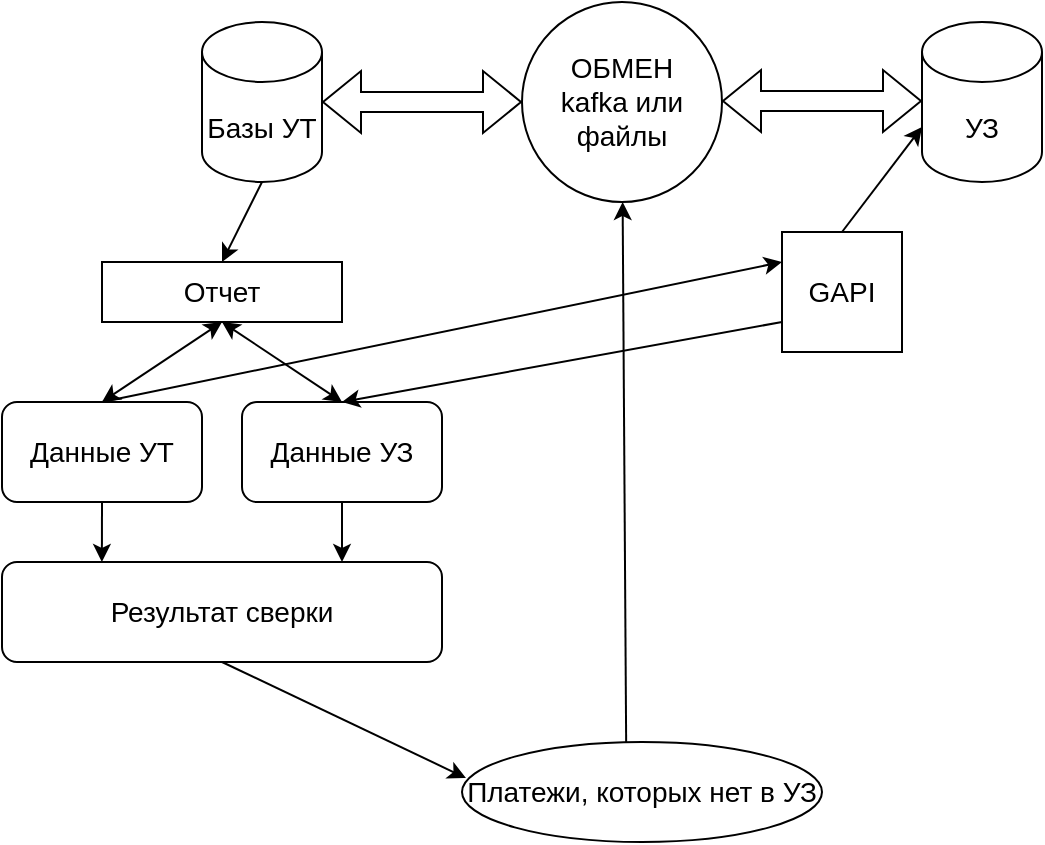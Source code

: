 <mxfile version="18.1.2" type="github">
  <diagram id="Q1uTTFFkZ_5f05ZbbvJC" name="Page-1">
    <mxGraphModel dx="1422" dy="705" grid="1" gridSize="10" guides="1" tooltips="1" connect="1" arrows="1" fold="1" page="1" pageScale="1" pageWidth="827" pageHeight="1169" math="0" shadow="0">
      <root>
        <mxCell id="0" />
        <mxCell id="1" parent="0" />
        <mxCell id="LeN4hAV1XRq7jTA7z-1F-2" value="&lt;font style=&quot;font-size: 14px;&quot;&gt;Базы УТ&lt;/font&gt;" style="shape=cylinder3;whiteSpace=wrap;html=1;boundedLbl=1;backgroundOutline=1;size=15;" vertex="1" parent="1">
          <mxGeometry x="250" y="90" width="60" height="80" as="geometry" />
        </mxCell>
        <mxCell id="LeN4hAV1XRq7jTA7z-1F-3" value="&lt;font style=&quot;font-size: 14px;&quot;&gt;УЗ&lt;/font&gt;" style="shape=cylinder3;whiteSpace=wrap;html=1;boundedLbl=1;backgroundOutline=1;size=15;" vertex="1" parent="1">
          <mxGeometry x="610" y="90" width="60" height="80" as="geometry" />
        </mxCell>
        <mxCell id="LeN4hAV1XRq7jTA7z-1F-13" value="Отчет&lt;br&gt;" style="rounded=0;whiteSpace=wrap;html=1;fontSize=14;" vertex="1" parent="1">
          <mxGeometry x="200" y="210" width="120" height="30" as="geometry" />
        </mxCell>
        <mxCell id="LeN4hAV1XRq7jTA7z-1F-19" value="Данные УТ&lt;br&gt;" style="rounded=1;whiteSpace=wrap;html=1;fontSize=14;" vertex="1" parent="1">
          <mxGeometry x="150" y="280" width="100" height="50" as="geometry" />
        </mxCell>
        <mxCell id="LeN4hAV1XRq7jTA7z-1F-20" value="Данные УЗ" style="rounded=1;whiteSpace=wrap;html=1;fontSize=14;" vertex="1" parent="1">
          <mxGeometry x="270" y="280" width="100" height="50" as="geometry" />
        </mxCell>
        <mxCell id="LeN4hAV1XRq7jTA7z-1F-21" value="Результат сверки" style="rounded=1;whiteSpace=wrap;html=1;fontSize=14;" vertex="1" parent="1">
          <mxGeometry x="150" y="360" width="220" height="50" as="geometry" />
        </mxCell>
        <mxCell id="LeN4hAV1XRq7jTA7z-1F-22" value="Платежи, которых нет в УЗ&lt;br&gt;" style="ellipse;whiteSpace=wrap;html=1;fontSize=14;" vertex="1" parent="1">
          <mxGeometry x="380" y="450" width="180" height="50" as="geometry" />
        </mxCell>
        <mxCell id="LeN4hAV1XRq7jTA7z-1F-23" value="ОБМЕН&lt;br&gt;kafka или файлы" style="ellipse;whiteSpace=wrap;html=1;aspect=fixed;fontSize=14;" vertex="1" parent="1">
          <mxGeometry x="410" y="80" width="100" height="100" as="geometry" />
        </mxCell>
        <mxCell id="LeN4hAV1XRq7jTA7z-1F-24" value="GAPI" style="whiteSpace=wrap;html=1;aspect=fixed;fontSize=14;" vertex="1" parent="1">
          <mxGeometry x="540" y="195" width="60" height="60" as="geometry" />
        </mxCell>
        <mxCell id="LeN4hAV1XRq7jTA7z-1F-25" value="" style="endArrow=classic;html=1;rounded=0;fontSize=14;entryX=0;entryY=0.25;entryDx=0;entryDy=0;exitX=0.5;exitY=0;exitDx=0;exitDy=0;" edge="1" parent="1" source="LeN4hAV1XRq7jTA7z-1F-19" target="LeN4hAV1XRq7jTA7z-1F-24">
          <mxGeometry width="50" height="50" relative="1" as="geometry">
            <mxPoint x="390" y="200" as="sourcePoint" />
            <mxPoint x="440" y="150" as="targetPoint" />
          </mxGeometry>
        </mxCell>
        <mxCell id="LeN4hAV1XRq7jTA7z-1F-27" value="" style="endArrow=classic;html=1;rounded=0;fontSize=14;entryX=0.5;entryY=0;entryDx=0;entryDy=0;exitX=0;exitY=0.75;exitDx=0;exitDy=0;" edge="1" parent="1" source="LeN4hAV1XRq7jTA7z-1F-24" target="LeN4hAV1XRq7jTA7z-1F-20">
          <mxGeometry width="50" height="50" relative="1" as="geometry">
            <mxPoint x="610" y="220" as="sourcePoint" />
            <mxPoint x="560" y="260" as="targetPoint" />
          </mxGeometry>
        </mxCell>
        <mxCell id="LeN4hAV1XRq7jTA7z-1F-28" value="" style="endArrow=classic;html=1;rounded=0;fontSize=14;" edge="1" parent="1" target="LeN4hAV1XRq7jTA7z-1F-19">
          <mxGeometry width="50" height="50" relative="1" as="geometry">
            <mxPoint x="175" y="330" as="sourcePoint" />
            <mxPoint x="225" y="280" as="targetPoint" />
          </mxGeometry>
        </mxCell>
        <mxCell id="LeN4hAV1XRq7jTA7z-1F-30" value="" style="endArrow=classic;html=1;rounded=0;fontSize=14;exitX=0.5;exitY=0;exitDx=0;exitDy=0;entryX=0;entryY=0;entryDx=0;entryDy=52.5;entryPerimeter=0;" edge="1" parent="1" source="LeN4hAV1XRq7jTA7z-1F-24" target="LeN4hAV1XRq7jTA7z-1F-3">
          <mxGeometry width="50" height="50" relative="1" as="geometry">
            <mxPoint x="560" y="195" as="sourcePoint" />
            <mxPoint x="610" y="145" as="targetPoint" />
          </mxGeometry>
        </mxCell>
        <mxCell id="LeN4hAV1XRq7jTA7z-1F-33" value="" style="endArrow=classic;html=1;rounded=0;fontSize=14;exitX=0.456;exitY=0;exitDx=0;exitDy=0;exitPerimeter=0;" edge="1" parent="1" source="LeN4hAV1XRq7jTA7z-1F-22" target="LeN4hAV1XRq7jTA7z-1F-23">
          <mxGeometry width="50" height="50" relative="1" as="geometry">
            <mxPoint x="390" y="200" as="sourcePoint" />
            <mxPoint x="440" y="150" as="targetPoint" />
          </mxGeometry>
        </mxCell>
        <mxCell id="LeN4hAV1XRq7jTA7z-1F-37" value="" style="shape=flexArrow;endArrow=classic;startArrow=classic;html=1;rounded=0;fontSize=14;entryX=0;entryY=0.5;entryDx=0;entryDy=0;" edge="1" parent="1" target="LeN4hAV1XRq7jTA7z-1F-23">
          <mxGeometry width="100" height="100" relative="1" as="geometry">
            <mxPoint x="310" y="130" as="sourcePoint" />
            <mxPoint x="410" y="30" as="targetPoint" />
          </mxGeometry>
        </mxCell>
        <mxCell id="LeN4hAV1XRq7jTA7z-1F-38" value="" style="shape=flexArrow;endArrow=classic;startArrow=classic;html=1;rounded=0;fontSize=14;entryX=0;entryY=0.5;entryDx=0;entryDy=0;" edge="1" parent="1">
          <mxGeometry width="100" height="100" relative="1" as="geometry">
            <mxPoint x="510" y="129.5" as="sourcePoint" />
            <mxPoint x="610" y="129.5" as="targetPoint" />
          </mxGeometry>
        </mxCell>
        <mxCell id="LeN4hAV1XRq7jTA7z-1F-41" value="" style="endArrow=classic;html=1;rounded=0;fontSize=14;entryX=0.011;entryY=0.36;entryDx=0;entryDy=0;entryPerimeter=0;exitX=0.5;exitY=1;exitDx=0;exitDy=0;" edge="1" parent="1" source="LeN4hAV1XRq7jTA7z-1F-21" target="LeN4hAV1XRq7jTA7z-1F-22">
          <mxGeometry width="50" height="50" relative="1" as="geometry">
            <mxPoint x="390" y="400" as="sourcePoint" />
            <mxPoint x="440" y="350" as="targetPoint" />
          </mxGeometry>
        </mxCell>
        <mxCell id="LeN4hAV1XRq7jTA7z-1F-42" value="" style="endArrow=classic;html=1;rounded=0;fontSize=14;exitX=0.5;exitY=1;exitDx=0;exitDy=0;" edge="1" parent="1" source="LeN4hAV1XRq7jTA7z-1F-20">
          <mxGeometry width="50" height="50" relative="1" as="geometry">
            <mxPoint x="390" y="400" as="sourcePoint" />
            <mxPoint x="320" y="360" as="targetPoint" />
          </mxGeometry>
        </mxCell>
        <mxCell id="LeN4hAV1XRq7jTA7z-1F-43" value="" style="endArrow=classic;html=1;rounded=0;fontSize=14;exitX=0.5;exitY=1;exitDx=0;exitDy=0;entryX=0.227;entryY=0;entryDx=0;entryDy=0;entryPerimeter=0;" edge="1" parent="1" source="LeN4hAV1XRq7jTA7z-1F-19" target="LeN4hAV1XRq7jTA7z-1F-21">
          <mxGeometry width="50" height="50" relative="1" as="geometry">
            <mxPoint x="390" y="400" as="sourcePoint" />
            <mxPoint x="440" y="350" as="targetPoint" />
          </mxGeometry>
        </mxCell>
        <mxCell id="LeN4hAV1XRq7jTA7z-1F-45" value="" style="endArrow=classic;html=1;rounded=0;fontSize=14;exitX=0.5;exitY=1;exitDx=0;exitDy=0;exitPerimeter=0;entryX=0.5;entryY=0;entryDx=0;entryDy=0;" edge="1" parent="1" source="LeN4hAV1XRq7jTA7z-1F-2" target="LeN4hAV1XRq7jTA7z-1F-13">
          <mxGeometry width="50" height="50" relative="1" as="geometry">
            <mxPoint x="390" y="400" as="sourcePoint" />
            <mxPoint x="440" y="350" as="targetPoint" />
          </mxGeometry>
        </mxCell>
        <mxCell id="LeN4hAV1XRq7jTA7z-1F-48" value="" style="endArrow=classic;startArrow=classic;html=1;rounded=0;fontSize=14;exitX=0.5;exitY=1;exitDx=0;exitDy=0;entryX=0.5;entryY=0;entryDx=0;entryDy=0;" edge="1" parent="1" source="LeN4hAV1XRq7jTA7z-1F-13" target="LeN4hAV1XRq7jTA7z-1F-19">
          <mxGeometry width="50" height="50" relative="1" as="geometry">
            <mxPoint x="390" y="400" as="sourcePoint" />
            <mxPoint x="440" y="350" as="targetPoint" />
          </mxGeometry>
        </mxCell>
        <mxCell id="LeN4hAV1XRq7jTA7z-1F-49" value="" style="endArrow=classic;startArrow=classic;html=1;rounded=0;fontSize=14;entryX=0.5;entryY=1;entryDx=0;entryDy=0;exitX=0.5;exitY=0;exitDx=0;exitDy=0;" edge="1" parent="1" source="LeN4hAV1XRq7jTA7z-1F-20" target="LeN4hAV1XRq7jTA7z-1F-13">
          <mxGeometry width="50" height="50" relative="1" as="geometry">
            <mxPoint x="390" y="400" as="sourcePoint" />
            <mxPoint x="440" y="350" as="targetPoint" />
          </mxGeometry>
        </mxCell>
      </root>
    </mxGraphModel>
  </diagram>
</mxfile>
